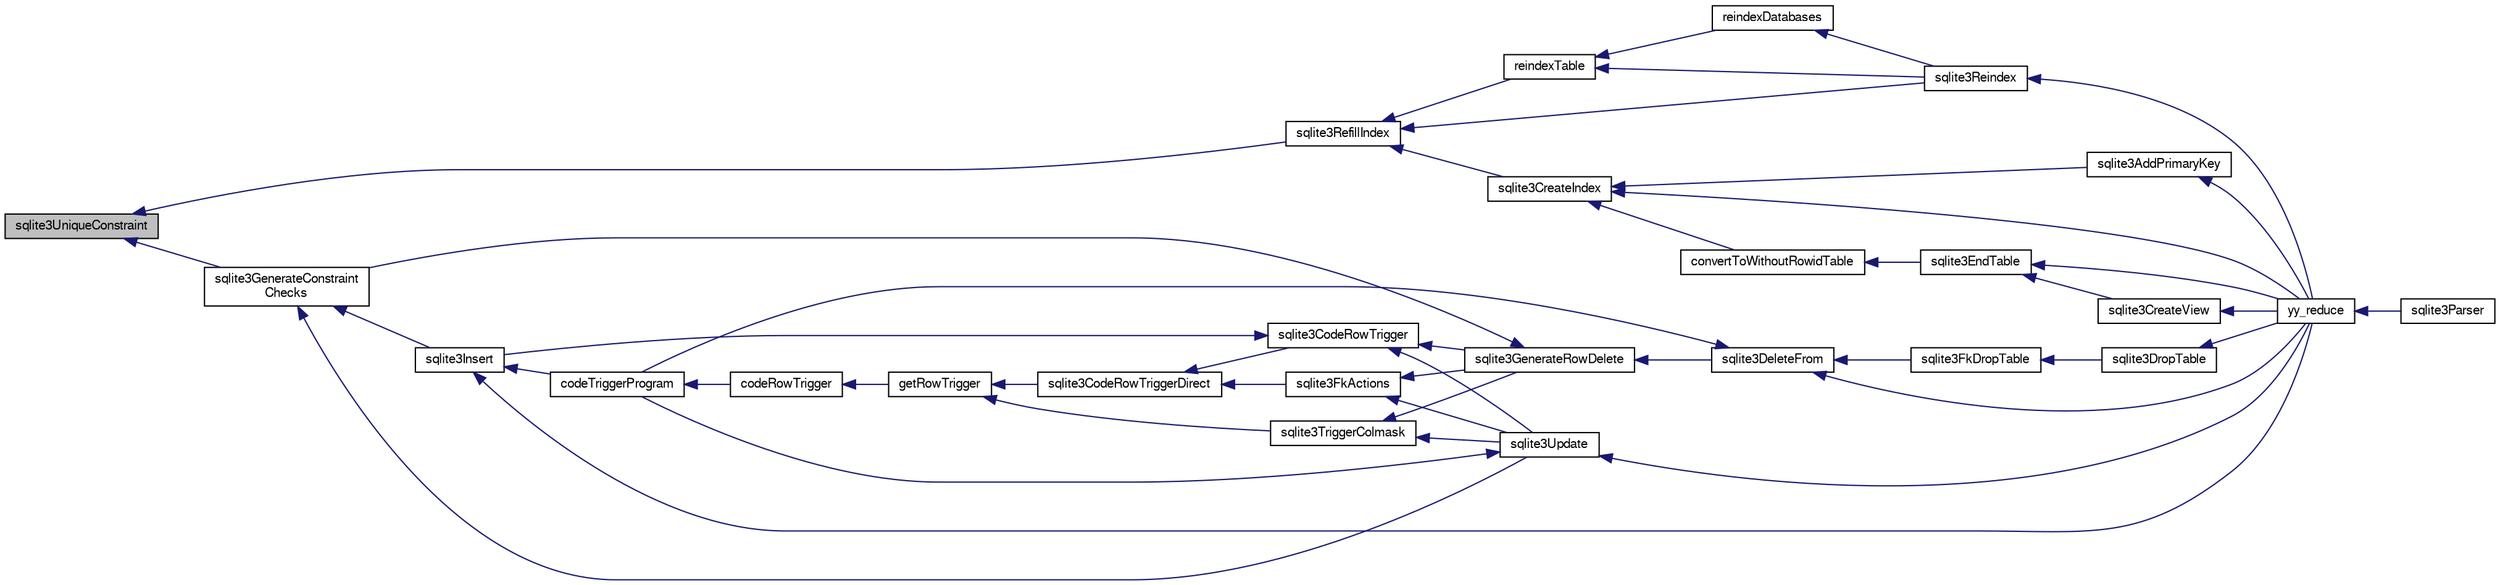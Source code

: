 digraph "sqlite3UniqueConstraint"
{
  edge [fontname="FreeSans",fontsize="10",labelfontname="FreeSans",labelfontsize="10"];
  node [fontname="FreeSans",fontsize="10",shape=record];
  rankdir="LR";
  Node728977 [label="sqlite3UniqueConstraint",height=0.2,width=0.4,color="black", fillcolor="grey75", style="filled", fontcolor="black"];
  Node728977 -> Node728978 [dir="back",color="midnightblue",fontsize="10",style="solid",fontname="FreeSans"];
  Node728978 [label="sqlite3RefillIndex",height=0.2,width=0.4,color="black", fillcolor="white", style="filled",URL="$sqlite3_8c.html#a17be5b679d9181b961ea9ba4a18d4f80"];
  Node728978 -> Node728979 [dir="back",color="midnightblue",fontsize="10",style="solid",fontname="FreeSans"];
  Node728979 [label="sqlite3CreateIndex",height=0.2,width=0.4,color="black", fillcolor="white", style="filled",URL="$sqlite3_8c.html#a8dbe5e590ab6c58a8c45f34f7c81e825"];
  Node728979 -> Node728980 [dir="back",color="midnightblue",fontsize="10",style="solid",fontname="FreeSans"];
  Node728980 [label="sqlite3AddPrimaryKey",height=0.2,width=0.4,color="black", fillcolor="white", style="filled",URL="$sqlite3_8c.html#af2b0672c3379d2a7d927d210ae0ade62"];
  Node728980 -> Node728981 [dir="back",color="midnightblue",fontsize="10",style="solid",fontname="FreeSans"];
  Node728981 [label="yy_reduce",height=0.2,width=0.4,color="black", fillcolor="white", style="filled",URL="$sqlite3_8c.html#a7c419a9b25711c666a9a2449ef377f14"];
  Node728981 -> Node728982 [dir="back",color="midnightblue",fontsize="10",style="solid",fontname="FreeSans"];
  Node728982 [label="sqlite3Parser",height=0.2,width=0.4,color="black", fillcolor="white", style="filled",URL="$sqlite3_8c.html#a0327d71a5fabe0b6a343d78a2602e72a"];
  Node728979 -> Node728983 [dir="back",color="midnightblue",fontsize="10",style="solid",fontname="FreeSans"];
  Node728983 [label="convertToWithoutRowidTable",height=0.2,width=0.4,color="black", fillcolor="white", style="filled",URL="$sqlite3_8c.html#a0d41effc4e4a0ba740429a08f6747313"];
  Node728983 -> Node728984 [dir="back",color="midnightblue",fontsize="10",style="solid",fontname="FreeSans"];
  Node728984 [label="sqlite3EndTable",height=0.2,width=0.4,color="black", fillcolor="white", style="filled",URL="$sqlite3_8c.html#a7b5f2c66c0f0b6f819d970ca389768b0"];
  Node728984 -> Node728985 [dir="back",color="midnightblue",fontsize="10",style="solid",fontname="FreeSans"];
  Node728985 [label="sqlite3CreateView",height=0.2,width=0.4,color="black", fillcolor="white", style="filled",URL="$sqlite3_8c.html#a9d85cb00ff71dee5cd9a019503a6982e"];
  Node728985 -> Node728981 [dir="back",color="midnightblue",fontsize="10",style="solid",fontname="FreeSans"];
  Node728984 -> Node728981 [dir="back",color="midnightblue",fontsize="10",style="solid",fontname="FreeSans"];
  Node728979 -> Node728981 [dir="back",color="midnightblue",fontsize="10",style="solid",fontname="FreeSans"];
  Node728978 -> Node728986 [dir="back",color="midnightblue",fontsize="10",style="solid",fontname="FreeSans"];
  Node728986 [label="reindexTable",height=0.2,width=0.4,color="black", fillcolor="white", style="filled",URL="$sqlite3_8c.html#aaa297e36c19aa0d39c60bf95a03b04b6"];
  Node728986 -> Node728987 [dir="back",color="midnightblue",fontsize="10",style="solid",fontname="FreeSans"];
  Node728987 [label="reindexDatabases",height=0.2,width=0.4,color="black", fillcolor="white", style="filled",URL="$sqlite3_8c.html#a46f694db346b6a742a9874efff040a85"];
  Node728987 -> Node728988 [dir="back",color="midnightblue",fontsize="10",style="solid",fontname="FreeSans"];
  Node728988 [label="sqlite3Reindex",height=0.2,width=0.4,color="black", fillcolor="white", style="filled",URL="$sqlite3_8c.html#abd189e31189391e1ef114b413ff4abbf"];
  Node728988 -> Node728981 [dir="back",color="midnightblue",fontsize="10",style="solid",fontname="FreeSans"];
  Node728986 -> Node728988 [dir="back",color="midnightblue",fontsize="10",style="solid",fontname="FreeSans"];
  Node728978 -> Node728988 [dir="back",color="midnightblue",fontsize="10",style="solid",fontname="FreeSans"];
  Node728977 -> Node728989 [dir="back",color="midnightblue",fontsize="10",style="solid",fontname="FreeSans"];
  Node728989 [label="sqlite3GenerateConstraint\lChecks",height=0.2,width=0.4,color="black", fillcolor="white", style="filled",URL="$sqlite3_8c.html#aef639c1e6a0c0a67ca6e7690ad931bd2"];
  Node728989 -> Node728990 [dir="back",color="midnightblue",fontsize="10",style="solid",fontname="FreeSans"];
  Node728990 [label="sqlite3Insert",height=0.2,width=0.4,color="black", fillcolor="white", style="filled",URL="$sqlite3_8c.html#a5b17c9c2000bae6bdff8e6be48d7dc2b"];
  Node728990 -> Node728991 [dir="back",color="midnightblue",fontsize="10",style="solid",fontname="FreeSans"];
  Node728991 [label="codeTriggerProgram",height=0.2,width=0.4,color="black", fillcolor="white", style="filled",URL="$sqlite3_8c.html#a120801f59d9281d201d2ff4b2606836e"];
  Node728991 -> Node728992 [dir="back",color="midnightblue",fontsize="10",style="solid",fontname="FreeSans"];
  Node728992 [label="codeRowTrigger",height=0.2,width=0.4,color="black", fillcolor="white", style="filled",URL="$sqlite3_8c.html#a463cea5aaaf388b560b206570a0022fc"];
  Node728992 -> Node728993 [dir="back",color="midnightblue",fontsize="10",style="solid",fontname="FreeSans"];
  Node728993 [label="getRowTrigger",height=0.2,width=0.4,color="black", fillcolor="white", style="filled",URL="$sqlite3_8c.html#a69626ef20b540d1a2b19cf56f3f45689"];
  Node728993 -> Node728994 [dir="back",color="midnightblue",fontsize="10",style="solid",fontname="FreeSans"];
  Node728994 [label="sqlite3CodeRowTriggerDirect",height=0.2,width=0.4,color="black", fillcolor="white", style="filled",URL="$sqlite3_8c.html#ad92829f9001bcf89a0299dad5a48acd4"];
  Node728994 -> Node728995 [dir="back",color="midnightblue",fontsize="10",style="solid",fontname="FreeSans"];
  Node728995 [label="sqlite3FkActions",height=0.2,width=0.4,color="black", fillcolor="white", style="filled",URL="$sqlite3_8c.html#a39159bd1623724946c22355ba7f3ef90"];
  Node728995 -> Node728996 [dir="back",color="midnightblue",fontsize="10",style="solid",fontname="FreeSans"];
  Node728996 [label="sqlite3GenerateRowDelete",height=0.2,width=0.4,color="black", fillcolor="white", style="filled",URL="$sqlite3_8c.html#a2c76cbf3027fc18fdbb8cb4cd96b77d9"];
  Node728996 -> Node728997 [dir="back",color="midnightblue",fontsize="10",style="solid",fontname="FreeSans"];
  Node728997 [label="sqlite3DeleteFrom",height=0.2,width=0.4,color="black", fillcolor="white", style="filled",URL="$sqlite3_8c.html#ab9b4b45349188b49eabb23f94608a091"];
  Node728997 -> Node728998 [dir="back",color="midnightblue",fontsize="10",style="solid",fontname="FreeSans"];
  Node728998 [label="sqlite3FkDropTable",height=0.2,width=0.4,color="black", fillcolor="white", style="filled",URL="$sqlite3_8c.html#a1218c6fc74e89152ceaa4760e82f5ef9"];
  Node728998 -> Node728999 [dir="back",color="midnightblue",fontsize="10",style="solid",fontname="FreeSans"];
  Node728999 [label="sqlite3DropTable",height=0.2,width=0.4,color="black", fillcolor="white", style="filled",URL="$sqlite3_8c.html#a5534f77364b5568783c0e50db3c9defb"];
  Node728999 -> Node728981 [dir="back",color="midnightblue",fontsize="10",style="solid",fontname="FreeSans"];
  Node728997 -> Node728991 [dir="back",color="midnightblue",fontsize="10",style="solid",fontname="FreeSans"];
  Node728997 -> Node728981 [dir="back",color="midnightblue",fontsize="10",style="solid",fontname="FreeSans"];
  Node728996 -> Node728989 [dir="back",color="midnightblue",fontsize="10",style="solid",fontname="FreeSans"];
  Node728995 -> Node729000 [dir="back",color="midnightblue",fontsize="10",style="solid",fontname="FreeSans"];
  Node729000 [label="sqlite3Update",height=0.2,width=0.4,color="black", fillcolor="white", style="filled",URL="$sqlite3_8c.html#ac5aa67c46e8cc8174566fabe6809fafa"];
  Node729000 -> Node728991 [dir="back",color="midnightblue",fontsize="10",style="solid",fontname="FreeSans"];
  Node729000 -> Node728981 [dir="back",color="midnightblue",fontsize="10",style="solid",fontname="FreeSans"];
  Node728994 -> Node729001 [dir="back",color="midnightblue",fontsize="10",style="solid",fontname="FreeSans"];
  Node729001 [label="sqlite3CodeRowTrigger",height=0.2,width=0.4,color="black", fillcolor="white", style="filled",URL="$sqlite3_8c.html#a37f21393c74de4d01b16761ee9abacd9"];
  Node729001 -> Node728996 [dir="back",color="midnightblue",fontsize="10",style="solid",fontname="FreeSans"];
  Node729001 -> Node728990 [dir="back",color="midnightblue",fontsize="10",style="solid",fontname="FreeSans"];
  Node729001 -> Node729000 [dir="back",color="midnightblue",fontsize="10",style="solid",fontname="FreeSans"];
  Node728993 -> Node729002 [dir="back",color="midnightblue",fontsize="10",style="solid",fontname="FreeSans"];
  Node729002 [label="sqlite3TriggerColmask",height=0.2,width=0.4,color="black", fillcolor="white", style="filled",URL="$sqlite3_8c.html#acace8e99e37ae5e84ea03c65e820c540"];
  Node729002 -> Node728996 [dir="back",color="midnightblue",fontsize="10",style="solid",fontname="FreeSans"];
  Node729002 -> Node729000 [dir="back",color="midnightblue",fontsize="10",style="solid",fontname="FreeSans"];
  Node728990 -> Node728981 [dir="back",color="midnightblue",fontsize="10",style="solid",fontname="FreeSans"];
  Node728989 -> Node729000 [dir="back",color="midnightblue",fontsize="10",style="solid",fontname="FreeSans"];
}

